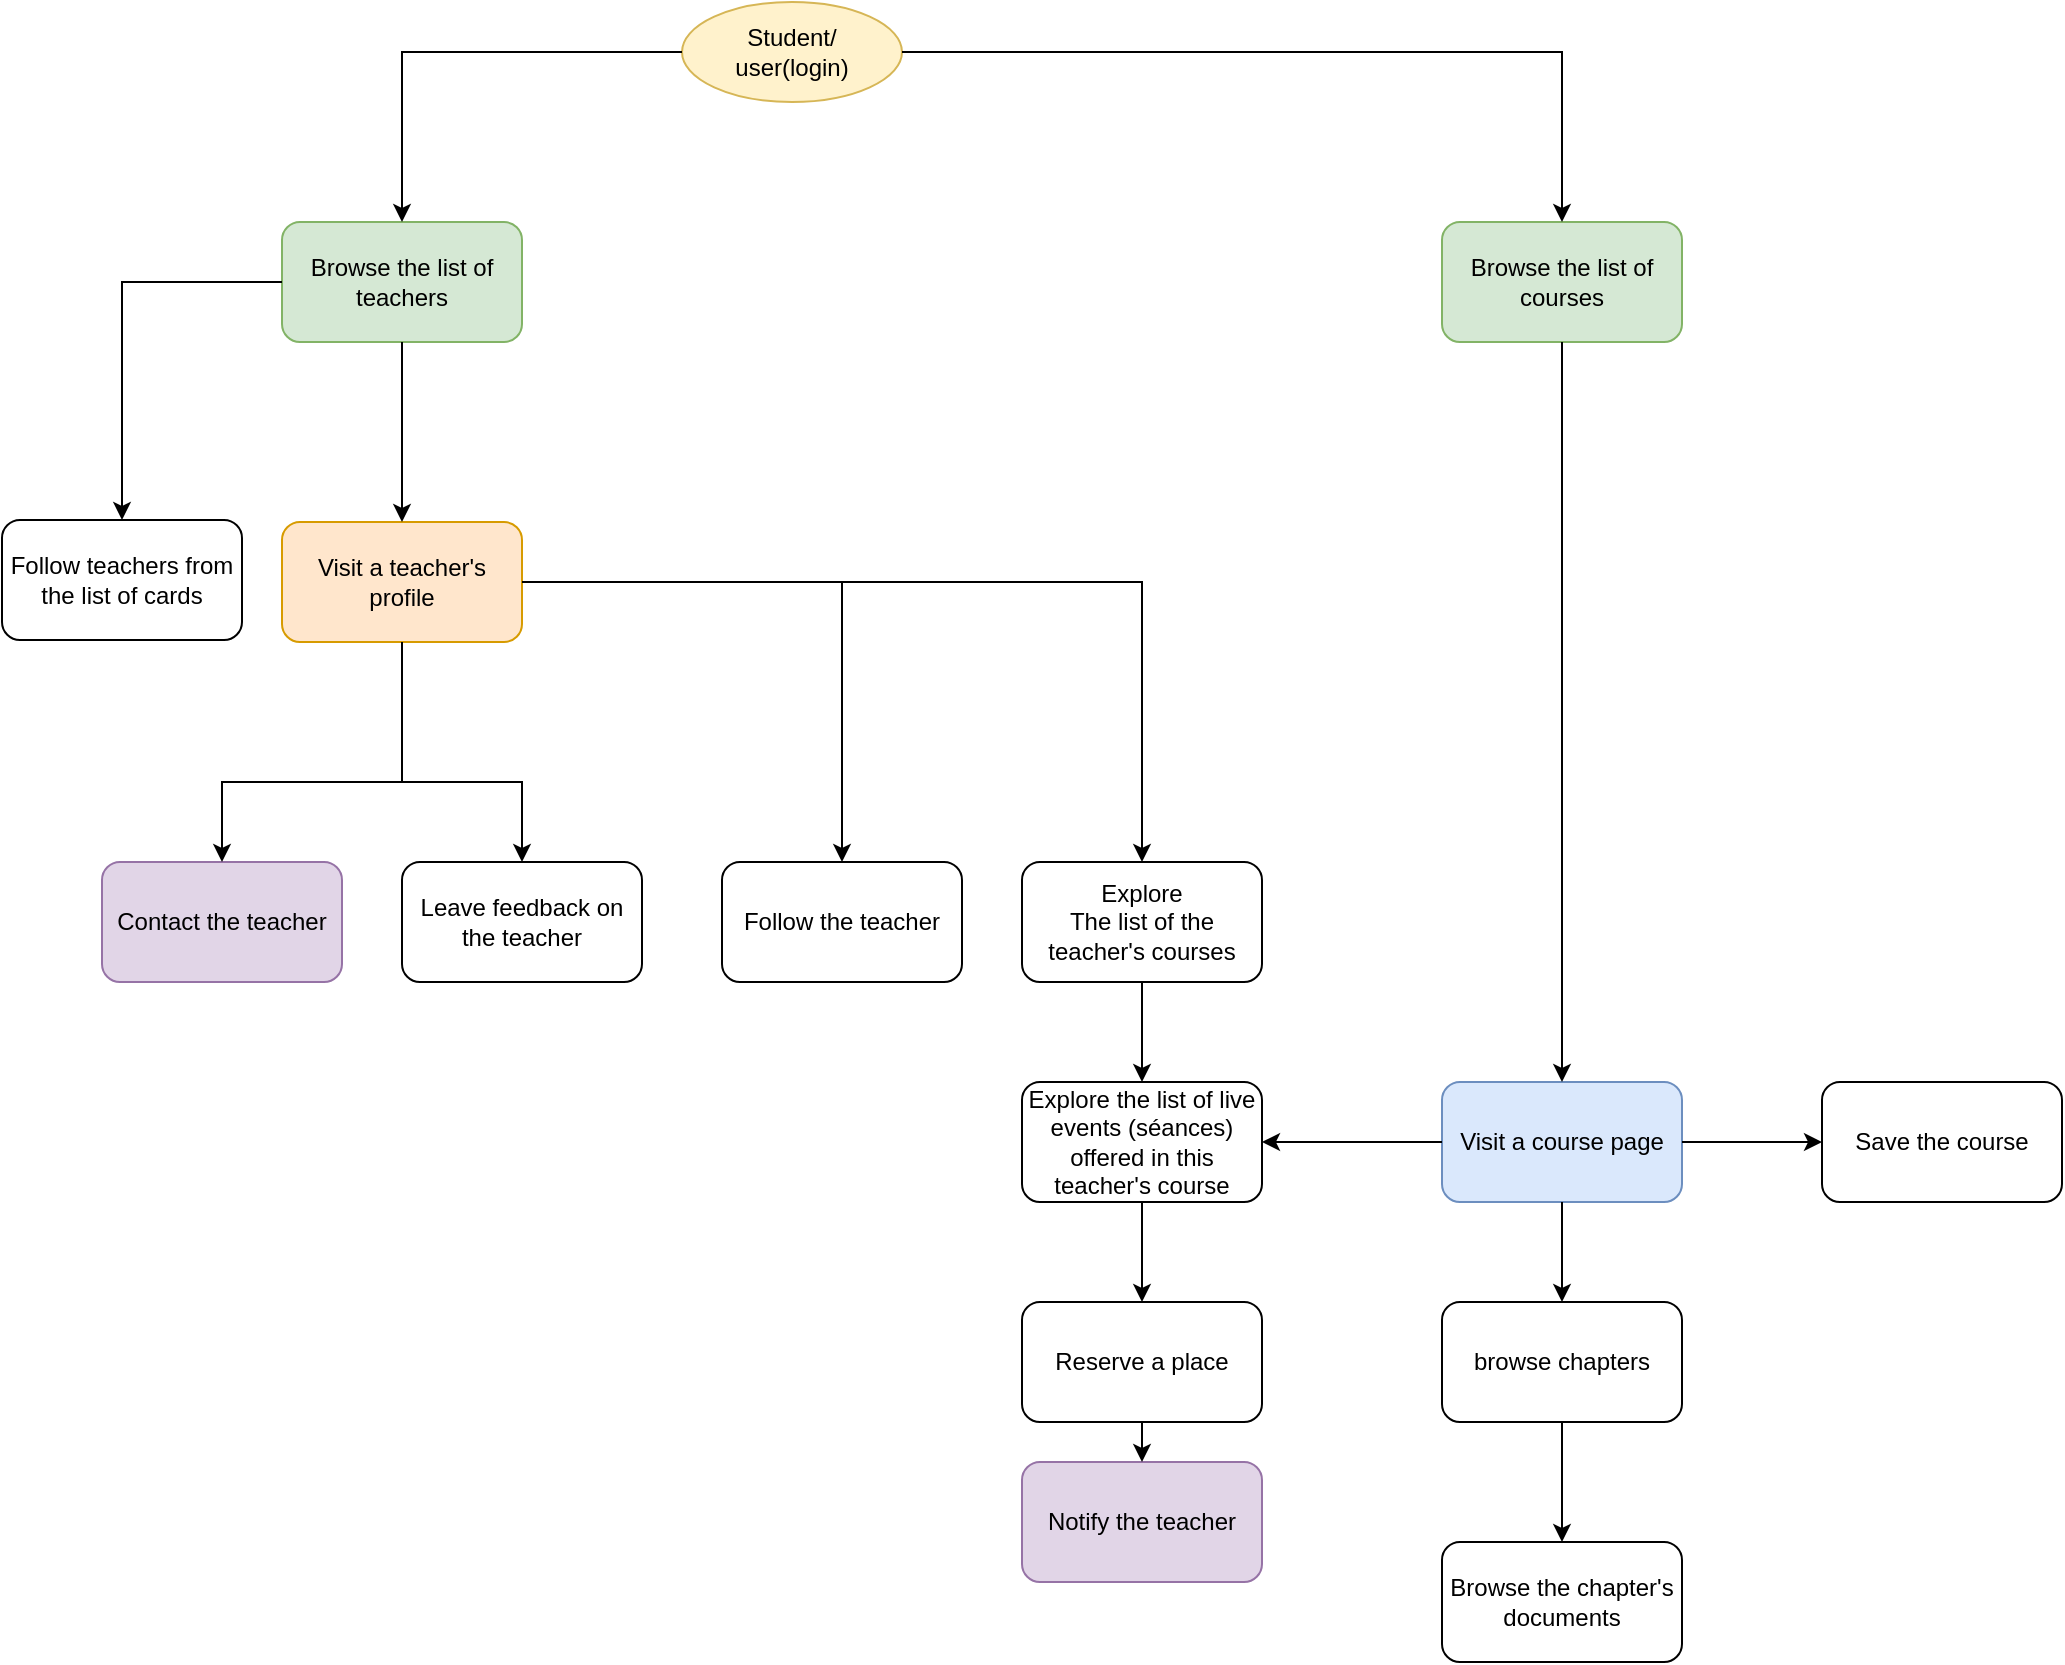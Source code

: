 <mxfile version="24.7.10">
  <diagram name="Page-1" id="f1APdz8lFDjYEm-C7kxX">
    <mxGraphModel dx="1093" dy="934" grid="1" gridSize="10" guides="1" tooltips="1" connect="1" arrows="1" fold="1" page="1" pageScale="1" pageWidth="827" pageHeight="1169" math="0" shadow="0">
      <root>
        <mxCell id="0" />
        <mxCell id="1" parent="0" />
        <mxCell id="x2JKb4s64gCXa-HXRlv2-2" value="Student/&lt;div&gt;user(login)&lt;/div&gt;" style="ellipse;whiteSpace=wrap;html=1;fillColor=#fff2cc;strokeColor=#d6b656;" vertex="1" parent="1">
          <mxGeometry x="360" y="50" width="110" height="50" as="geometry" />
        </mxCell>
        <mxCell id="x2JKb4s64gCXa-HXRlv2-3" value="Browse the list of teachers" style="rounded=1;whiteSpace=wrap;html=1;fillColor=#d5e8d4;strokeColor=#82b366;" vertex="1" parent="1">
          <mxGeometry x="160" y="160" width="120" height="60" as="geometry" />
        </mxCell>
        <mxCell id="x2JKb4s64gCXa-HXRlv2-4" value="" style="endArrow=classic;html=1;rounded=0;exitX=0;exitY=0.5;exitDx=0;exitDy=0;entryX=0.5;entryY=0;entryDx=0;entryDy=0;" edge="1" parent="1" source="x2JKb4s64gCXa-HXRlv2-2" target="x2JKb4s64gCXa-HXRlv2-3">
          <mxGeometry width="50" height="50" relative="1" as="geometry">
            <mxPoint x="260" y="120" as="sourcePoint" />
            <mxPoint x="310" y="70" as="targetPoint" />
            <Array as="points">
              <mxPoint x="220" y="75" />
            </Array>
          </mxGeometry>
        </mxCell>
        <mxCell id="x2JKb4s64gCXa-HXRlv2-5" value="Browse the list of courses" style="rounded=1;whiteSpace=wrap;html=1;fillColor=#d5e8d4;strokeColor=#82b366;" vertex="1" parent="1">
          <mxGeometry x="740" y="160" width="120" height="60" as="geometry" />
        </mxCell>
        <mxCell id="x2JKb4s64gCXa-HXRlv2-6" value="" style="endArrow=classic;html=1;rounded=0;exitX=1;exitY=0.5;exitDx=0;exitDy=0;entryX=0.5;entryY=0;entryDx=0;entryDy=0;" edge="1" parent="1" target="x2JKb4s64gCXa-HXRlv2-5" source="x2JKb4s64gCXa-HXRlv2-2">
          <mxGeometry width="50" height="50" relative="1" as="geometry">
            <mxPoint x="490" y="60" as="sourcePoint" />
            <mxPoint x="690" y="80" as="targetPoint" />
            <Array as="points">
              <mxPoint x="800" y="75" />
            </Array>
          </mxGeometry>
        </mxCell>
        <mxCell id="x2JKb4s64gCXa-HXRlv2-7" value="Visit a teacher&#39;s profile" style="rounded=1;whiteSpace=wrap;html=1;fillColor=#ffe6cc;strokeColor=#d79b00;" vertex="1" parent="1">
          <mxGeometry x="160" y="310" width="120" height="60" as="geometry" />
        </mxCell>
        <mxCell id="x2JKb4s64gCXa-HXRlv2-8" value="Follow teachers from the list of cards" style="rounded=1;whiteSpace=wrap;html=1;" vertex="1" parent="1">
          <mxGeometry x="20" y="309" width="120" height="60" as="geometry" />
        </mxCell>
        <mxCell id="x2JKb4s64gCXa-HXRlv2-9" value="Leave feedback on the teacher" style="rounded=1;whiteSpace=wrap;html=1;" vertex="1" parent="1">
          <mxGeometry x="220" y="480" width="120" height="60" as="geometry" />
        </mxCell>
        <mxCell id="x2JKb4s64gCXa-HXRlv2-10" value="Contact the teacher" style="rounded=1;whiteSpace=wrap;html=1;fillColor=#e1d5e7;strokeColor=#9673a6;" vertex="1" parent="1">
          <mxGeometry x="70" y="480" width="120" height="60" as="geometry" />
        </mxCell>
        <mxCell id="x2JKb4s64gCXa-HXRlv2-11" value="" style="endArrow=classic;html=1;rounded=0;exitX=0;exitY=0.5;exitDx=0;exitDy=0;entryX=0.5;entryY=0;entryDx=0;entryDy=0;" edge="1" parent="1" source="x2JKb4s64gCXa-HXRlv2-3" target="x2JKb4s64gCXa-HXRlv2-8">
          <mxGeometry width="50" height="50" relative="1" as="geometry">
            <mxPoint x="30" y="270" as="sourcePoint" />
            <mxPoint x="80" y="220" as="targetPoint" />
            <Array as="points">
              <mxPoint x="80" y="190" />
            </Array>
          </mxGeometry>
        </mxCell>
        <mxCell id="x2JKb4s64gCXa-HXRlv2-12" value="" style="endArrow=classic;html=1;rounded=0;exitX=0.5;exitY=1;exitDx=0;exitDy=0;entryX=0.5;entryY=0;entryDx=0;entryDy=0;" edge="1" parent="1" source="x2JKb4s64gCXa-HXRlv2-3" target="x2JKb4s64gCXa-HXRlv2-7">
          <mxGeometry width="50" height="50" relative="1" as="geometry">
            <mxPoint x="250" y="290" as="sourcePoint" />
            <mxPoint x="300" y="240" as="targetPoint" />
          </mxGeometry>
        </mxCell>
        <mxCell id="x2JKb4s64gCXa-HXRlv2-13" value="" style="endArrow=classic;html=1;rounded=0;entryX=0.5;entryY=0;entryDx=0;entryDy=0;exitX=0.5;exitY=1;exitDx=0;exitDy=0;" edge="1" parent="1" source="x2JKb4s64gCXa-HXRlv2-7" target="x2JKb4s64gCXa-HXRlv2-9">
          <mxGeometry width="50" height="50" relative="1" as="geometry">
            <mxPoint x="300" y="450" as="sourcePoint" />
            <mxPoint x="350" y="400" as="targetPoint" />
            <Array as="points">
              <mxPoint x="220" y="440" />
              <mxPoint x="280" y="440" />
            </Array>
          </mxGeometry>
        </mxCell>
        <mxCell id="x2JKb4s64gCXa-HXRlv2-14" value="" style="endArrow=classic;html=1;rounded=0;exitX=0.5;exitY=1;exitDx=0;exitDy=0;entryX=0.5;entryY=0;entryDx=0;entryDy=0;" edge="1" parent="1" source="x2JKb4s64gCXa-HXRlv2-7" target="x2JKb4s64gCXa-HXRlv2-10">
          <mxGeometry width="50" height="50" relative="1" as="geometry">
            <mxPoint x="100" y="470" as="sourcePoint" />
            <mxPoint x="150" y="420" as="targetPoint" />
            <Array as="points">
              <mxPoint x="220" y="440" />
              <mxPoint x="130" y="440" />
            </Array>
          </mxGeometry>
        </mxCell>
        <mxCell id="x2JKb4s64gCXa-HXRlv2-15" value="" style="endArrow=classic;html=1;rounded=0;exitX=1;exitY=0.5;exitDx=0;exitDy=0;entryX=0.5;entryY=0;entryDx=0;entryDy=0;" edge="1" parent="1" source="x2JKb4s64gCXa-HXRlv2-7" target="x2JKb4s64gCXa-HXRlv2-16">
          <mxGeometry width="50" height="50" relative="1" as="geometry">
            <mxPoint x="360" y="380" as="sourcePoint" />
            <mxPoint x="440" y="480" as="targetPoint" />
            <Array as="points">
              <mxPoint x="440" y="340" />
            </Array>
          </mxGeometry>
        </mxCell>
        <mxCell id="x2JKb4s64gCXa-HXRlv2-16" value="Follow the teacher" style="rounded=1;whiteSpace=wrap;html=1;" vertex="1" parent="1">
          <mxGeometry x="380" y="480" width="120" height="60" as="geometry" />
        </mxCell>
        <mxCell id="x2JKb4s64gCXa-HXRlv2-17" value="Explore&lt;div&gt;The list of the teacher&#39;s courses&lt;br&gt;&lt;/div&gt;" style="rounded=1;whiteSpace=wrap;html=1;" vertex="1" parent="1">
          <mxGeometry x="530" y="480" width="120" height="60" as="geometry" />
        </mxCell>
        <mxCell id="x2JKb4s64gCXa-HXRlv2-18" value="" style="endArrow=classic;html=1;rounded=0;exitX=1;exitY=0.5;exitDx=0;exitDy=0;entryX=0.5;entryY=0;entryDx=0;entryDy=0;" edge="1" parent="1" source="x2JKb4s64gCXa-HXRlv2-7" target="x2JKb4s64gCXa-HXRlv2-17">
          <mxGeometry width="50" height="50" relative="1" as="geometry">
            <mxPoint x="280" y="340" as="sourcePoint" />
            <mxPoint x="550" y="360" as="targetPoint" />
            <Array as="points">
              <mxPoint x="590" y="340" />
            </Array>
          </mxGeometry>
        </mxCell>
        <mxCell id="x2JKb4s64gCXa-HXRlv2-19" value="Explore the list of live events (séances) offered in this teacher&#39;s course" style="rounded=1;whiteSpace=wrap;html=1;" vertex="1" parent="1">
          <mxGeometry x="530" y="590" width="120" height="60" as="geometry" />
        </mxCell>
        <mxCell id="x2JKb4s64gCXa-HXRlv2-20" value="" style="endArrow=classic;html=1;rounded=0;exitX=0.5;exitY=1;exitDx=0;exitDy=0;entryX=0.5;entryY=0;entryDx=0;entryDy=0;" edge="1" parent="1" source="x2JKb4s64gCXa-HXRlv2-17" target="x2JKb4s64gCXa-HXRlv2-19">
          <mxGeometry width="50" height="50" relative="1" as="geometry">
            <mxPoint x="440" y="640" as="sourcePoint" />
            <mxPoint x="490" y="590" as="targetPoint" />
          </mxGeometry>
        </mxCell>
        <mxCell id="x2JKb4s64gCXa-HXRlv2-21" value="" style="endArrow=classic;html=1;rounded=0;exitX=0.5;exitY=1;exitDx=0;exitDy=0;" edge="1" parent="1" source="x2JKb4s64gCXa-HXRlv2-19">
          <mxGeometry width="50" height="50" relative="1" as="geometry">
            <mxPoint x="580" y="750" as="sourcePoint" />
            <mxPoint x="590" y="700" as="targetPoint" />
          </mxGeometry>
        </mxCell>
        <mxCell id="x2JKb4s64gCXa-HXRlv2-22" value="Reserve a place" style="rounded=1;whiteSpace=wrap;html=1;" vertex="1" parent="1">
          <mxGeometry x="530" y="700" width="120" height="60" as="geometry" />
        </mxCell>
        <mxCell id="x2JKb4s64gCXa-HXRlv2-23" value="Notify the teacher" style="rounded=1;whiteSpace=wrap;html=1;fillColor=#e1d5e7;strokeColor=#9673a6;" vertex="1" parent="1">
          <mxGeometry x="530" y="780" width="120" height="60" as="geometry" />
        </mxCell>
        <mxCell id="x2JKb4s64gCXa-HXRlv2-24" value="" style="endArrow=classic;html=1;rounded=0;exitX=0.5;exitY=1;exitDx=0;exitDy=0;entryX=0.5;entryY=0;entryDx=0;entryDy=0;" edge="1" parent="1" source="x2JKb4s64gCXa-HXRlv2-22" target="x2JKb4s64gCXa-HXRlv2-23">
          <mxGeometry width="50" height="50" relative="1" as="geometry">
            <mxPoint x="360" y="780" as="sourcePoint" />
            <mxPoint x="410" y="730" as="targetPoint" />
          </mxGeometry>
        </mxCell>
        <mxCell id="x2JKb4s64gCXa-HXRlv2-25" value="Visit a course page" style="rounded=1;whiteSpace=wrap;html=1;fillColor=#dae8fc;strokeColor=#6c8ebf;" vertex="1" parent="1">
          <mxGeometry x="740" y="590" width="120" height="60" as="geometry" />
        </mxCell>
        <mxCell id="x2JKb4s64gCXa-HXRlv2-26" value="" style="endArrow=classic;html=1;rounded=0;exitX=0.5;exitY=1;exitDx=0;exitDy=0;entryX=0.5;entryY=0;entryDx=0;entryDy=0;" edge="1" parent="1" source="x2JKb4s64gCXa-HXRlv2-5" target="x2JKb4s64gCXa-HXRlv2-25">
          <mxGeometry width="50" height="50" relative="1" as="geometry">
            <mxPoint x="620" y="290" as="sourcePoint" />
            <mxPoint x="670" y="240" as="targetPoint" />
          </mxGeometry>
        </mxCell>
        <mxCell id="x2JKb4s64gCXa-HXRlv2-27" value="" style="endArrow=classic;html=1;rounded=0;exitX=0;exitY=0.5;exitDx=0;exitDy=0;entryX=1;entryY=0.5;entryDx=0;entryDy=0;" edge="1" parent="1" source="x2JKb4s64gCXa-HXRlv2-25" target="x2JKb4s64gCXa-HXRlv2-19">
          <mxGeometry width="50" height="50" relative="1" as="geometry">
            <mxPoint x="680" y="580" as="sourcePoint" />
            <mxPoint x="730" y="530" as="targetPoint" />
          </mxGeometry>
        </mxCell>
        <mxCell id="x2JKb4s64gCXa-HXRlv2-28" value="Save the course" style="rounded=1;whiteSpace=wrap;html=1;" vertex="1" parent="1">
          <mxGeometry x="930" y="590" width="120" height="60" as="geometry" />
        </mxCell>
        <mxCell id="x2JKb4s64gCXa-HXRlv2-29" value="" style="endArrow=classic;html=1;rounded=0;entryX=0;entryY=0.5;entryDx=0;entryDy=0;exitX=1;exitY=0.5;exitDx=0;exitDy=0;" edge="1" parent="1" source="x2JKb4s64gCXa-HXRlv2-25" target="x2JKb4s64gCXa-HXRlv2-28">
          <mxGeometry width="50" height="50" relative="1" as="geometry">
            <mxPoint x="860" y="610" as="sourcePoint" />
            <mxPoint x="910" y="560" as="targetPoint" />
          </mxGeometry>
        </mxCell>
        <mxCell id="x2JKb4s64gCXa-HXRlv2-30" value="browse chapters" style="rounded=1;whiteSpace=wrap;html=1;" vertex="1" parent="1">
          <mxGeometry x="740" y="700" width="120" height="60" as="geometry" />
        </mxCell>
        <mxCell id="x2JKb4s64gCXa-HXRlv2-31" value="Browse the chapter&#39;s documents" style="rounded=1;whiteSpace=wrap;html=1;" vertex="1" parent="1">
          <mxGeometry x="740" y="820" width="120" height="60" as="geometry" />
        </mxCell>
        <mxCell id="x2JKb4s64gCXa-HXRlv2-32" value="" style="endArrow=classic;html=1;rounded=0;exitX=0.5;exitY=1;exitDx=0;exitDy=0;entryX=0.5;entryY=0;entryDx=0;entryDy=0;" edge="1" parent="1" source="x2JKb4s64gCXa-HXRlv2-25" target="x2JKb4s64gCXa-HXRlv2-30">
          <mxGeometry width="50" height="50" relative="1" as="geometry">
            <mxPoint x="930" y="730" as="sourcePoint" />
            <mxPoint x="980" y="680" as="targetPoint" />
          </mxGeometry>
        </mxCell>
        <mxCell id="x2JKb4s64gCXa-HXRlv2-33" value="" style="endArrow=classic;html=1;rounded=0;exitX=0.5;exitY=1;exitDx=0;exitDy=0;entryX=0.5;entryY=0;entryDx=0;entryDy=0;" edge="1" parent="1" source="x2JKb4s64gCXa-HXRlv2-30" target="x2JKb4s64gCXa-HXRlv2-31">
          <mxGeometry width="50" height="50" relative="1" as="geometry">
            <mxPoint x="850" y="820" as="sourcePoint" />
            <mxPoint x="900" y="770" as="targetPoint" />
          </mxGeometry>
        </mxCell>
      </root>
    </mxGraphModel>
  </diagram>
</mxfile>
